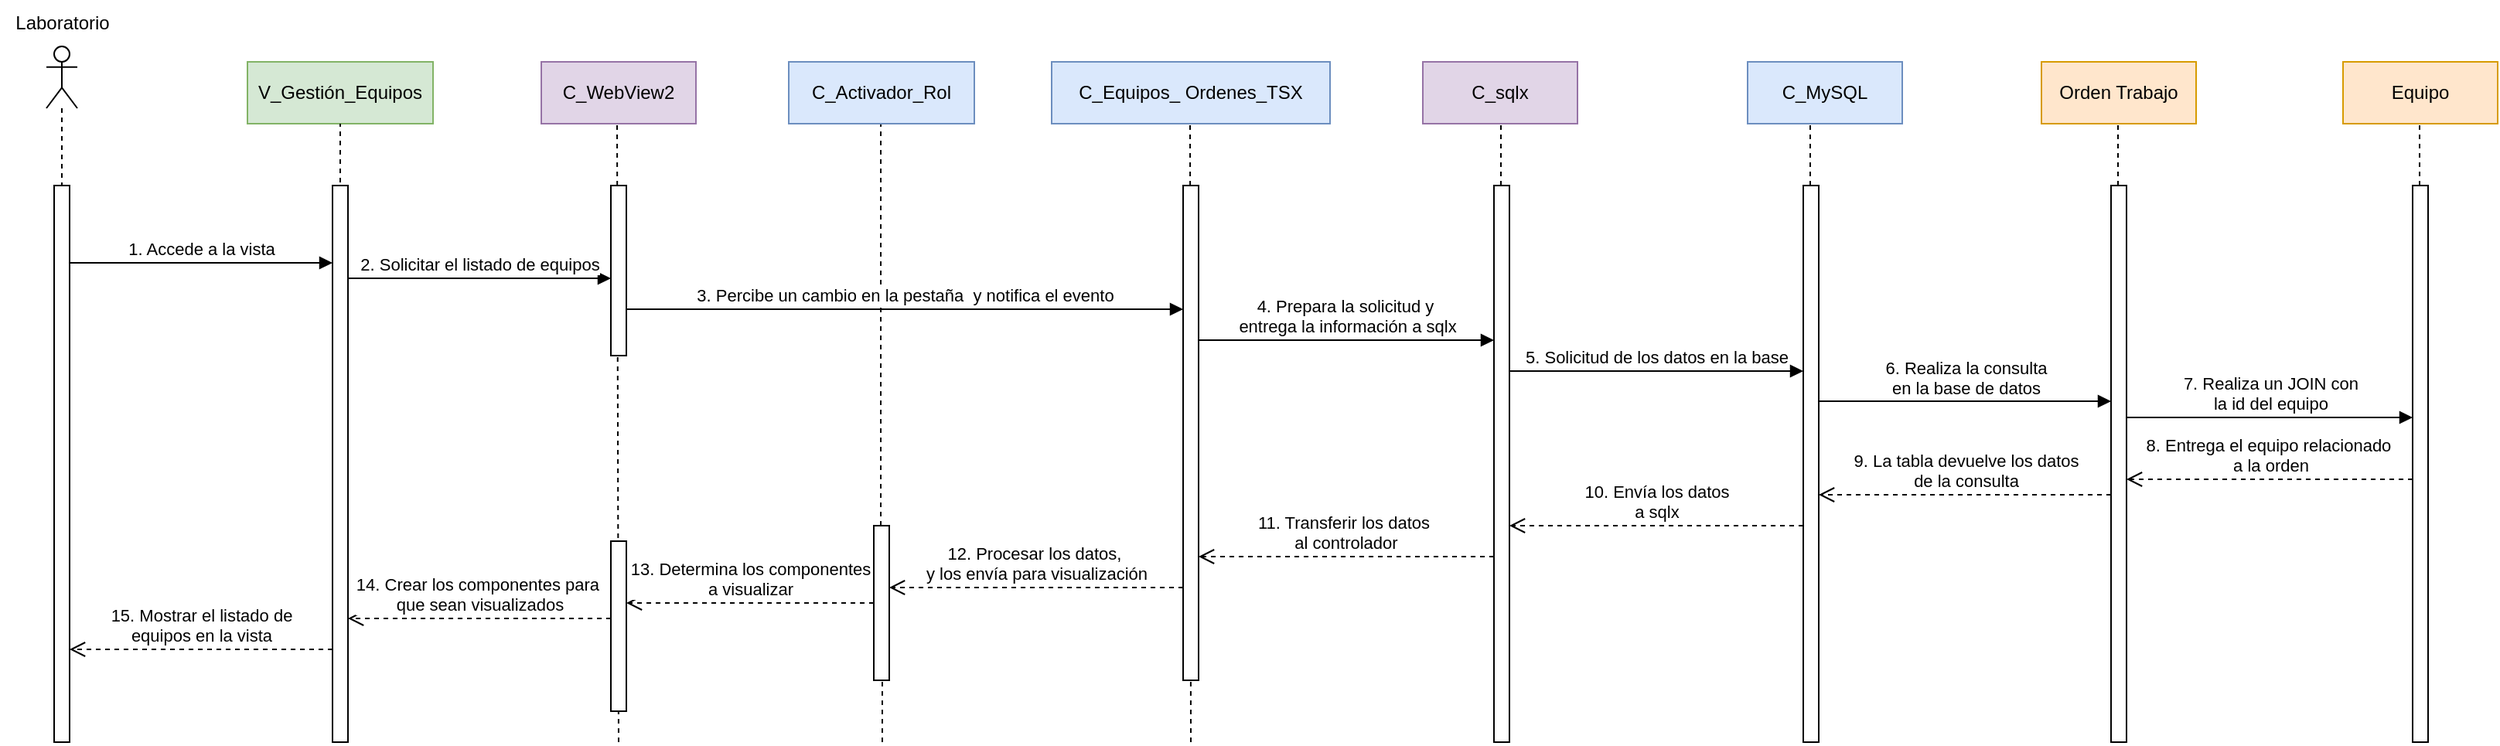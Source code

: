 <mxfile version="27.1.4">
  <diagram name="Página-1" id="hCCsOmkKR3VNAfg1Klyu">
    <mxGraphModel grid="1" page="0" gridSize="10" guides="1" tooltips="1" connect="1" arrows="1" fold="1" pageScale="1" pageWidth="1100" pageHeight="850" math="0" shadow="0">
      <root>
        <mxCell id="0" />
        <mxCell id="1" parent="0" />
        <mxCell id="JMu9XWzez0qhvO1zpQDE-77" value="" style="endArrow=none;dashed=1;html=1;rounded=0;" edge="1" parent="1" source="JMu9XWzez0qhvO1zpQDE-115">
          <mxGeometry width="50" height="50" relative="1" as="geometry">
            <mxPoint x="670.5" y="680" as="sourcePoint" />
            <mxPoint x="669.5" y="280" as="targetPoint" />
          </mxGeometry>
        </mxCell>
        <mxCell id="JMu9XWzez0qhvO1zpQDE-78" value="C_WebView2" style="rounded=0;whiteSpace=wrap;html=1;fillColor=#e1d5e7;strokeColor=#9673a6;" vertex="1" parent="1">
          <mxGeometry x="450" y="240" width="100" height="40" as="geometry" />
        </mxCell>
        <mxCell id="JMu9XWzez0qhvO1zpQDE-79" value="C_sqlx" style="rounded=0;whiteSpace=wrap;html=1;fillColor=#e1d5e7;strokeColor=#9673a6;" vertex="1" parent="1">
          <mxGeometry x="1020" y="240" width="100" height="40" as="geometry" />
        </mxCell>
        <mxCell id="JMu9XWzez0qhvO1zpQDE-80" value="C_MySQL" style="rounded=0;whiteSpace=wrap;html=1;fillColor=#dae8fc;strokeColor=#6c8ebf;" vertex="1" parent="1">
          <mxGeometry x="1230" y="240" width="100" height="40" as="geometry" />
        </mxCell>
        <mxCell id="JMu9XWzez0qhvO1zpQDE-81" value="Orden Trabajo" style="rounded=0;whiteSpace=wrap;html=1;fillColor=#ffe6cc;strokeColor=#d79b00;" vertex="1" parent="1">
          <mxGeometry x="1420" y="240" width="100" height="40" as="geometry" />
        </mxCell>
        <mxCell id="JMu9XWzez0qhvO1zpQDE-82" value="V_Gestión_Equipos" style="rounded=0;whiteSpace=wrap;html=1;fillColor=#d5e8d4;strokeColor=#82b366;" vertex="1" parent="1">
          <mxGeometry x="260" y="240" width="120" height="40" as="geometry" />
        </mxCell>
        <mxCell id="JMu9XWzez0qhvO1zpQDE-83" value="" style="shape=umlLifeline;perimeter=lifelinePerimeter;whiteSpace=wrap;html=1;container=1;dropTarget=0;collapsible=0;recursiveResize=0;outlineConnect=0;portConstraint=eastwest;newEdgeStyle={&quot;curved&quot;:0,&quot;rounded&quot;:0};participant=umlActor;" vertex="1" parent="1">
          <mxGeometry x="130" y="230" width="20" height="90" as="geometry" />
        </mxCell>
        <mxCell id="JMu9XWzez0qhvO1zpQDE-84" value="" style="html=1;points=[[0,0,0,0,5],[0,1,0,0,-5],[1,0,0,0,5],[1,1,0,0,-5]];perimeter=orthogonalPerimeter;outlineConnect=0;targetShapes=umlLifeline;portConstraint=eastwest;newEdgeStyle={&quot;curved&quot;:0,&quot;rounded&quot;:0};" vertex="1" parent="1">
          <mxGeometry x="135" y="320" width="10" height="360" as="geometry" />
        </mxCell>
        <mxCell id="JMu9XWzez0qhvO1zpQDE-85" value="&lt;div&gt;C_Equipos_ Ordenes_TSX&lt;/div&gt;" style="rounded=0;whiteSpace=wrap;html=1;fillColor=#dae8fc;strokeColor=#6c8ebf;" vertex="1" parent="1">
          <mxGeometry x="780" y="240" width="180" height="40" as="geometry" />
        </mxCell>
        <mxCell id="JMu9XWzez0qhvO1zpQDE-86" value="" style="endArrow=none;dashed=1;html=1;rounded=0;entryX=0.5;entryY=1;entryDx=0;entryDy=0;" edge="1" parent="1" target="JMu9XWzez0qhvO1zpQDE-82">
          <mxGeometry width="50" height="50" relative="1" as="geometry">
            <mxPoint x="320" y="330" as="sourcePoint" />
            <mxPoint x="319.5" y="310" as="targetPoint" />
          </mxGeometry>
        </mxCell>
        <mxCell id="JMu9XWzez0qhvO1zpQDE-87" value="Laboratorio" style="text;html=1;align=center;verticalAlign=middle;resizable=0;points=[];autosize=1;strokeColor=none;fillColor=none;" vertex="1" parent="1">
          <mxGeometry x="100" y="200" width="80" height="30" as="geometry" />
        </mxCell>
        <mxCell id="JMu9XWzez0qhvO1zpQDE-88" value="1. A&lt;span style=&quot;background-color: light-dark(#ffffff, var(--ge-dark-color, #121212)); color: light-dark(rgb(0, 0, 0), rgb(255, 255, 255));&quot;&gt;ccede a la vista&lt;/span&gt;" style="html=1;verticalAlign=bottom;endArrow=block;curved=0;rounded=0;" edge="1" parent="1" source="JMu9XWzez0qhvO1zpQDE-84" target="JMu9XWzez0qhvO1zpQDE-89">
          <mxGeometry width="80" relative="1" as="geometry">
            <mxPoint x="200" y="369.5" as="sourcePoint" />
            <mxPoint x="310" y="370" as="targetPoint" />
            <Array as="points">
              <mxPoint x="290" y="370" />
            </Array>
            <mxPoint as="offset" />
          </mxGeometry>
        </mxCell>
        <mxCell id="JMu9XWzez0qhvO1zpQDE-89" value="" style="html=1;points=[[0,0,0,0,5],[0,1,0,0,-5],[1,0,0,0,5],[1,1,0,0,-5]];perimeter=orthogonalPerimeter;outlineConnect=0;targetShapes=umlLifeline;portConstraint=eastwest;newEdgeStyle={&quot;curved&quot;:0,&quot;rounded&quot;:0};" vertex="1" parent="1">
          <mxGeometry x="315" y="320" width="10" height="360" as="geometry" />
        </mxCell>
        <mxCell id="JMu9XWzez0qhvO1zpQDE-90" value="2. Solicitar el listado de equipos" style="html=1;verticalAlign=bottom;endArrow=block;curved=0;rounded=0;" edge="1" parent="1" target="JMu9XWzez0qhvO1zpQDE-92">
          <mxGeometry width="80" relative="1" as="geometry">
            <mxPoint x="325" y="380" as="sourcePoint" />
            <mxPoint x="595" y="380" as="targetPoint" />
          </mxGeometry>
        </mxCell>
        <mxCell id="JMu9XWzez0qhvO1zpQDE-91" value="" style="endArrow=none;dashed=1;html=1;rounded=0;" edge="1" parent="1">
          <mxGeometry width="50" height="50" relative="1" as="geometry">
            <mxPoint x="500" y="680" as="sourcePoint" />
            <mxPoint x="499" y="280" as="targetPoint" />
          </mxGeometry>
        </mxCell>
        <mxCell id="JMu9XWzez0qhvO1zpQDE-92" value="" style="html=1;points=[[0,0,0,0,5],[0,1,0,0,-5],[1,0,0,0,5],[1,1,0,0,-5]];perimeter=orthogonalPerimeter;outlineConnect=0;targetShapes=umlLifeline;portConstraint=eastwest;newEdgeStyle={&quot;curved&quot;:0,&quot;rounded&quot;:0};" vertex="1" parent="1">
          <mxGeometry x="495" y="320" width="10" height="110" as="geometry" />
        </mxCell>
        <mxCell id="JMu9XWzez0qhvO1zpQDE-93" value="" style="endArrow=none;dashed=1;html=1;rounded=0;" edge="1" parent="1">
          <mxGeometry width="50" height="50" relative="1" as="geometry">
            <mxPoint x="870" y="680" as="sourcePoint" />
            <mxPoint x="869.5" y="280" as="targetPoint" />
          </mxGeometry>
        </mxCell>
        <mxCell id="JMu9XWzez0qhvO1zpQDE-94" value="" style="html=1;points=[[0,0,0,0,5],[0,1,0,0,-5],[1,0,0,0,5],[1,1,0,0,-5]];perimeter=orthogonalPerimeter;outlineConnect=0;targetShapes=umlLifeline;portConstraint=eastwest;newEdgeStyle={&quot;curved&quot;:0,&quot;rounded&quot;:0};" vertex="1" parent="1">
          <mxGeometry x="865" y="320" width="10" height="320" as="geometry" />
        </mxCell>
        <mxCell id="JMu9XWzez0qhvO1zpQDE-95" value="3. Percibe un cambio en la pestaña&amp;nbsp;&amp;nbsp;&lt;span style=&quot;background-color: light-dark(#ffffff, var(--ge-dark-color, #121212)); color: light-dark(rgb(0, 0, 0), rgb(255, 255, 255));&quot;&gt;y notifica &lt;/span&gt;&lt;span style=&quot;background-color: light-dark(#ffffff, var(--ge-dark-color, #121212)); color: light-dark(rgb(0, 0, 0), rgb(255, 255, 255));&quot;&gt;el evento&lt;/span&gt;" style="html=1;verticalAlign=bottom;endArrow=block;curved=0;rounded=0;" edge="1" parent="1" source="JMu9XWzez0qhvO1zpQDE-92" target="JMu9XWzez0qhvO1zpQDE-94">
          <mxGeometry width="80" relative="1" as="geometry">
            <mxPoint x="525" y="400" as="sourcePoint" />
            <mxPoint x="675" y="400" as="targetPoint" />
            <Array as="points">
              <mxPoint x="610" y="400" />
            </Array>
            <mxPoint as="offset" />
          </mxGeometry>
        </mxCell>
        <mxCell id="JMu9XWzez0qhvO1zpQDE-96" value="4. Prepara la solicitud y&amp;nbsp;&lt;div&gt;entrega la información a sqlx&lt;/div&gt;" style="html=1;verticalAlign=bottom;endArrow=block;curved=0;rounded=0;" edge="1" parent="1" source="JMu9XWzez0qhvO1zpQDE-94" target="JMu9XWzez0qhvO1zpQDE-97">
          <mxGeometry width="80" relative="1" as="geometry">
            <mxPoint x="745" y="420" as="sourcePoint" />
            <mxPoint x="976" y="420" as="targetPoint" />
            <Array as="points">
              <mxPoint x="970" y="420" />
            </Array>
          </mxGeometry>
        </mxCell>
        <mxCell id="JMu9XWzez0qhvO1zpQDE-97" value="" style="html=1;points=[[0,0,0,0,5],[0,1,0,0,-5],[1,0,0,0,5],[1,1,0,0,-5]];perimeter=orthogonalPerimeter;outlineConnect=0;targetShapes=umlLifeline;portConstraint=eastwest;newEdgeStyle={&quot;curved&quot;:0,&quot;rounded&quot;:0};" vertex="1" parent="1">
          <mxGeometry x="1066" y="320" width="10" height="360" as="geometry" />
        </mxCell>
        <mxCell id="JMu9XWzez0qhvO1zpQDE-98" value="" style="endArrow=none;dashed=1;html=1;rounded=0;" edge="1" parent="1">
          <mxGeometry width="50" height="50" relative="1" as="geometry">
            <mxPoint x="1070.5" y="320" as="sourcePoint" />
            <mxPoint x="1070.5" y="280" as="targetPoint" />
          </mxGeometry>
        </mxCell>
        <mxCell id="JMu9XWzez0qhvO1zpQDE-99" value="5. Solicitud de los datos en la base" style="html=1;verticalAlign=bottom;endArrow=block;curved=0;rounded=0;" edge="1" parent="1">
          <mxGeometry width="80" relative="1" as="geometry">
            <mxPoint x="1076" y="440" as="sourcePoint" />
            <mxPoint x="1266" y="440" as="targetPoint" />
            <mxPoint as="offset" />
          </mxGeometry>
        </mxCell>
        <mxCell id="JMu9XWzez0qhvO1zpQDE-100" value="" style="html=1;points=[[0,0,0,0,5],[0,1,0,0,-5],[1,0,0,0,5],[1,1,0,0,-5]];perimeter=orthogonalPerimeter;outlineConnect=0;targetShapes=umlLifeline;portConstraint=eastwest;newEdgeStyle={&quot;curved&quot;:0,&quot;rounded&quot;:0};" vertex="1" parent="1">
          <mxGeometry x="1266" y="320" width="10" height="360" as="geometry" />
        </mxCell>
        <mxCell id="JMu9XWzez0qhvO1zpQDE-101" value="" style="endArrow=none;dashed=1;html=1;rounded=0;" edge="1" parent="1">
          <mxGeometry width="50" height="50" relative="1" as="geometry">
            <mxPoint x="1270.5" y="320" as="sourcePoint" />
            <mxPoint x="1270.5" y="280" as="targetPoint" />
          </mxGeometry>
        </mxCell>
        <mxCell id="JMu9XWzez0qhvO1zpQDE-102" value="6. Realiza la consulta&lt;div&gt;en la base de datos&lt;/div&gt;" style="html=1;verticalAlign=bottom;endArrow=block;curved=0;rounded=0;" edge="1" parent="1">
          <mxGeometry width="80" relative="1" as="geometry">
            <mxPoint x="1276" y="459.5" as="sourcePoint" />
            <mxPoint x="1465" y="459.5" as="targetPoint" />
            <mxPoint as="offset" />
          </mxGeometry>
        </mxCell>
        <mxCell id="JMu9XWzez0qhvO1zpQDE-103" value="" style="html=1;points=[[0,0,0,0,5],[0,1,0,0,-5],[1,0,0,0,5],[1,1,0,0,-5]];perimeter=orthogonalPerimeter;outlineConnect=0;targetShapes=umlLifeline;portConstraint=eastwest;newEdgeStyle={&quot;curved&quot;:0,&quot;rounded&quot;:0};" vertex="1" parent="1">
          <mxGeometry x="1465" y="320" width="10" height="360" as="geometry" />
        </mxCell>
        <mxCell id="JMu9XWzez0qhvO1zpQDE-104" value="" style="endArrow=none;dashed=1;html=1;rounded=0;" edge="1" parent="1">
          <mxGeometry width="50" height="50" relative="1" as="geometry">
            <mxPoint x="1469.5" y="320" as="sourcePoint" />
            <mxPoint x="1469.5" y="280" as="targetPoint" />
          </mxGeometry>
        </mxCell>
        <mxCell id="JMu9XWzez0qhvO1zpQDE-105" value="10. Envía los datos&lt;div&gt;a sqlx&lt;/div&gt;" style="html=1;verticalAlign=bottom;endArrow=open;dashed=1;endSize=8;curved=0;rounded=0;" edge="1" parent="1">
          <mxGeometry relative="1" as="geometry">
            <mxPoint x="1266" y="540" as="sourcePoint" />
            <mxPoint x="1076" y="540" as="targetPoint" />
          </mxGeometry>
        </mxCell>
        <mxCell id="JMu9XWzez0qhvO1zpQDE-106" value="&lt;div&gt;11. Transferir los datos&amp;nbsp;&lt;/div&gt;&lt;div&gt;al controlador&lt;/div&gt;" style="html=1;verticalAlign=bottom;endArrow=open;dashed=1;endSize=8;curved=0;rounded=0;" edge="1" parent="1">
          <mxGeometry x="0.004" relative="1" as="geometry">
            <mxPoint x="1066" y="560" as="sourcePoint" />
            <mxPoint x="875" y="560" as="targetPoint" />
            <mxPoint as="offset" />
            <Array as="points">
              <mxPoint x="910" y="560" />
            </Array>
          </mxGeometry>
        </mxCell>
        <mxCell id="JMu9XWzez0qhvO1zpQDE-107" value="9. La tabla devuelve los datos&lt;div&gt;de la consulta&lt;/div&gt;" style="html=1;verticalAlign=bottom;endArrow=open;dashed=1;endSize=8;curved=0;rounded=0;" edge="1" parent="1">
          <mxGeometry relative="1" as="geometry">
            <mxPoint x="1465" y="520" as="sourcePoint" />
            <mxPoint x="1276" y="520" as="targetPoint" />
          </mxGeometry>
        </mxCell>
        <mxCell id="JMu9XWzez0qhvO1zpQDE-108" value="&lt;div&gt;12. Procesar los datos,&amp;nbsp;&lt;/div&gt;&lt;div&gt;y los envía para visualización&lt;/div&gt;" style="html=1;verticalAlign=bottom;endArrow=open;dashed=1;endSize=8;curved=0;rounded=0;" edge="1" parent="1" source="JMu9XWzez0qhvO1zpQDE-94" target="JMu9XWzez0qhvO1zpQDE-115">
          <mxGeometry x="0.002" relative="1" as="geometry">
            <mxPoint x="735" y="580" as="sourcePoint" />
            <mxPoint x="700" y="580" as="targetPoint" />
            <Array as="points">
              <mxPoint x="770" y="580" />
            </Array>
            <mxPoint as="offset" />
          </mxGeometry>
        </mxCell>
        <mxCell id="JMu9XWzez0qhvO1zpQDE-109" value="14. Crear los componentes para&amp;nbsp;&lt;div&gt;que sean visualizados&lt;/div&gt;" style="html=1;verticalAlign=bottom;endArrow=open;dashed=1;endSize=8;curved=0;rounded=0;" edge="1" parent="1" source="JMu9XWzez0qhvO1zpQDE-112">
          <mxGeometry relative="1" as="geometry">
            <mxPoint x="595" y="600" as="sourcePoint" />
            <mxPoint x="325" y="600" as="targetPoint" />
          </mxGeometry>
        </mxCell>
        <mxCell id="JMu9XWzez0qhvO1zpQDE-110" value="15. Mostrar el listado de&lt;div&gt;equipos en la vista&lt;/div&gt;" style="html=1;verticalAlign=bottom;endArrow=open;dashed=1;endSize=8;curved=0;rounded=0;" edge="1" parent="1" target="JMu9XWzez0qhvO1zpQDE-84">
          <mxGeometry relative="1" as="geometry">
            <mxPoint x="315" y="620" as="sourcePoint" />
            <mxPoint x="175" y="620" as="targetPoint" />
          </mxGeometry>
        </mxCell>
        <mxCell id="JMu9XWzez0qhvO1zpQDE-111" value="" style="html=1;verticalAlign=bottom;endArrow=open;dashed=1;endSize=8;curved=0;rounded=0;" edge="1" parent="1" target="JMu9XWzez0qhvO1zpQDE-112">
          <mxGeometry relative="1" as="geometry">
            <mxPoint x="495" y="600" as="sourcePoint" />
            <mxPoint x="225" y="600" as="targetPoint" />
          </mxGeometry>
        </mxCell>
        <mxCell id="JMu9XWzez0qhvO1zpQDE-112" value="" style="html=1;points=[[0,0,0,0,5],[0,1,0,0,-5],[1,0,0,0,5],[1,1,0,0,-5]];perimeter=orthogonalPerimeter;outlineConnect=0;targetShapes=umlLifeline;portConstraint=eastwest;newEdgeStyle={&quot;curved&quot;:0,&quot;rounded&quot;:0};" vertex="1" parent="1">
          <mxGeometry x="495" y="550" width="10" height="110" as="geometry" />
        </mxCell>
        <mxCell id="JMu9XWzez0qhvO1zpQDE-113" value="&lt;div&gt;C_Activador_Rol&lt;/div&gt;" style="rounded=0;whiteSpace=wrap;html=1;fillColor=#dae8fc;strokeColor=#6c8ebf;" vertex="1" parent="1">
          <mxGeometry x="610" y="240" width="120" height="40" as="geometry" />
        </mxCell>
        <mxCell id="JMu9XWzez0qhvO1zpQDE-114" value="" style="endArrow=none;dashed=1;html=1;rounded=0;" edge="1" parent="1" target="JMu9XWzez0qhvO1zpQDE-115">
          <mxGeometry width="50" height="50" relative="1" as="geometry">
            <mxPoint x="670.5" y="680" as="sourcePoint" />
            <mxPoint x="669.5" y="280" as="targetPoint" />
          </mxGeometry>
        </mxCell>
        <mxCell id="JMu9XWzez0qhvO1zpQDE-115" value="" style="html=1;points=[[0,0,0,0,5],[0,1,0,0,-5],[1,0,0,0,5],[1,1,0,0,-5]];perimeter=orthogonalPerimeter;outlineConnect=0;targetShapes=umlLifeline;portConstraint=eastwest;newEdgeStyle={&quot;curved&quot;:0,&quot;rounded&quot;:0};" vertex="1" parent="1">
          <mxGeometry x="665" y="540" width="10" height="100" as="geometry" />
        </mxCell>
        <mxCell id="JMu9XWzez0qhvO1zpQDE-116" value="&lt;div&gt;13. Determina los componentes&lt;/div&gt;&lt;div&gt;a visualizar&lt;/div&gt;" style="html=1;verticalAlign=bottom;endArrow=open;dashed=1;endSize=8;curved=0;rounded=0;" edge="1" parent="1" source="JMu9XWzez0qhvO1zpQDE-115" target="JMu9XWzez0qhvO1zpQDE-112">
          <mxGeometry relative="1" as="geometry">
            <mxPoint x="630" y="610" as="sourcePoint" />
            <mxPoint x="550" y="610" as="targetPoint" />
          </mxGeometry>
        </mxCell>
        <mxCell id="TRzyXycoTFY4F0RPRFJq-1" value="Equipo" style="rounded=0;whiteSpace=wrap;html=1;fillColor=#ffe6cc;strokeColor=#d79b00;" vertex="1" parent="1">
          <mxGeometry x="1615" y="240" width="100" height="40" as="geometry" />
        </mxCell>
        <mxCell id="TRzyXycoTFY4F0RPRFJq-2" value="" style="html=1;points=[[0,0,0,0,5],[0,1,0,0,-5],[1,0,0,0,5],[1,1,0,0,-5]];perimeter=orthogonalPerimeter;outlineConnect=0;targetShapes=umlLifeline;portConstraint=eastwest;newEdgeStyle={&quot;curved&quot;:0,&quot;rounded&quot;:0};" vertex="1" parent="1">
          <mxGeometry x="1660" y="320" width="10" height="360" as="geometry" />
        </mxCell>
        <mxCell id="TRzyXycoTFY4F0RPRFJq-3" value="" style="endArrow=none;dashed=1;html=1;rounded=0;" edge="1" parent="1">
          <mxGeometry width="50" height="50" relative="1" as="geometry">
            <mxPoint x="1664.5" y="320" as="sourcePoint" />
            <mxPoint x="1664.5" y="280" as="targetPoint" />
          </mxGeometry>
        </mxCell>
        <mxCell id="TRzyXycoTFY4F0RPRFJq-4" value="&lt;div&gt;7. Realiza un JOIN con&lt;/div&gt;&lt;div&gt;la id del equipo&lt;/div&gt;" style="html=1;verticalAlign=bottom;endArrow=block;curved=0;rounded=0;" edge="1" parent="1" source="JMu9XWzez0qhvO1zpQDE-103" target="TRzyXycoTFY4F0RPRFJq-2">
          <mxGeometry width="80" relative="1" as="geometry">
            <mxPoint x="1480" y="479.8" as="sourcePoint" />
            <mxPoint x="1625" y="480.14" as="targetPoint" />
            <mxPoint as="offset" />
            <Array as="points">
              <mxPoint x="1570" y="470" />
            </Array>
          </mxGeometry>
        </mxCell>
        <mxCell id="TRzyXycoTFY4F0RPRFJq-5" value="&lt;div&gt;8. Entrega el equipo relacionado&amp;nbsp;&lt;/div&gt;&lt;div&gt;a la orden&lt;/div&gt;" style="html=1;verticalAlign=bottom;endArrow=open;dashed=1;endSize=8;curved=0;rounded=0;" edge="1" parent="1" source="TRzyXycoTFY4F0RPRFJq-2" target="JMu9XWzez0qhvO1zpQDE-103">
          <mxGeometry relative="1" as="geometry">
            <mxPoint x="1639" y="520" as="sourcePoint" />
            <mxPoint x="1450" y="520" as="targetPoint" />
            <Array as="points">
              <mxPoint x="1540" y="510" />
            </Array>
          </mxGeometry>
        </mxCell>
      </root>
    </mxGraphModel>
  </diagram>
</mxfile>
